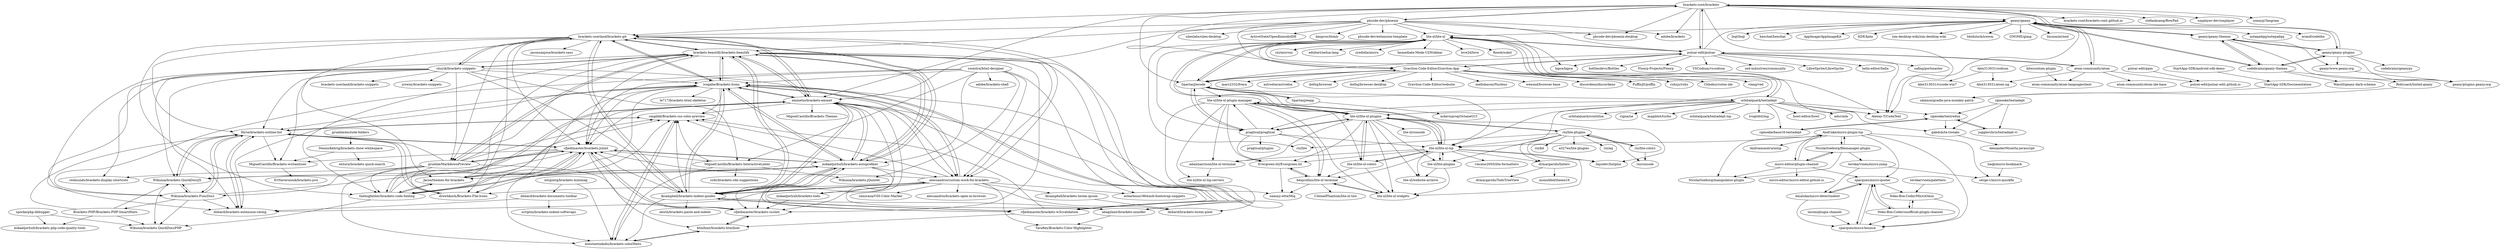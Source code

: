 digraph G {
"brackets-userland/brackets-git" -> "brackets-beautify/brackets-beautify"
"brackets-userland/brackets-git" -> "ivogabe/Brackets-Icons"
"brackets-userland/brackets-git" -> "emmetio/brackets-emmet"
"brackets-userland/brackets-git" -> "lkcampbell/brackets-indent-guides"
"brackets-userland/brackets-git" -> "mikaeljorhult/brackets-autoprefixer"
"brackets-userland/brackets-git" -> "cfjedimaster/brackets-jshint"
"brackets-userland/brackets-git" -> "cfjedimaster/brackets-w3cvalidation"
"brackets-userland/brackets-git" -> "thehogfather/brackets-code-folding"
"brackets-userland/brackets-git" -> "Jacse/themes-for-brackets"
"brackets-userland/brackets-git" -> "chuyik/brackets-snippets"
"brackets-userland/brackets-git" -> "Hirse/brackets-outline-list"
"brackets-userland/brackets-git" -> "gruehle/MarkdownPreview"
"brackets-userland/brackets-git" -> "drewbkoch/Brackets-File-Icons"
"brackets-userland/brackets-git" -> "alessandrio/custom-work-for-brackets"
"brackets-userland/brackets-git" -> "jasonsanjose/brackets-sass"
"geany/geany-themes" -> "geany/geany-plugins"
"geany/geany-themes" -> "geany/geany"
"geany/geany-themes" -> "codebrainz/geany-themes"
"geany/geany-themes" -> "geany/plugins.geany.org"
"geany/geany-themes" -> "geany/www.geany.org"
"codebrainz/geany-themes" -> "geany/geany-plugins"
"codebrainz/geany-themes" -> "geany/geany-themes"
"codebrainz/geany-themes" -> "geany/geany"
"codebrainz/geany-themes" -> "RobLoach/tinted-geany"
"codebrainz/geany-themes" -> "Wayn0/geany-dark-scheme"
"Graviton-Code-Editor/Graviton-App" -> "marc2332/freya" ["e"=1]
"Graviton-Code-Editor/Graviton-App" -> "lite-xl/lite-xl"
"Graviton-Code-Editor/Graviton-App" -> "astrodon/astrodon" ["e"=1]
"Graviton-Code-Editor/Graviton-App" -> "dothq/browser" ["e"=1]
"Graviton-Code-Editor/Graviton-App" -> "pulsar-edit/pulsar"
"Graviton-Code-Editor/Graviton-App" -> "dothq/browser-desktop" ["e"=1]
"Graviton-Code-Editor/Graviton-App" -> "Graviton-Code-Editor/website"
"Graviton-Code-Editor/Graviton-App" -> "SpartanJ/ecode"
"Graviton-Code-Editor/Graviton-App" -> "mellobacon/Nucleus" ["e"=1]
"Graviton-Code-Editor/Graviton-App" -> "wexond/browser-base" ["e"=1]
"Graviton-Code-Editor/Graviton-App" -> "discordeno/discordeno" ["e"=1]
"Graviton-Code-Editor/Graviton-App" -> "PuffinJS/puffin"
"Graviton-Code-Editor/Graviton-App" -> "ruhsjs/ruhs"
"Graviton-Code-Editor/Graviton-App" -> "Chhekur/colon-ide"
"Graviton-Code-Editor/Graviton-App" -> "vlang/ved" ["e"=1]
"mikaeljorhult/brackets-todo" -> "cfjedimaster/brackets-csslint"
"konstantinkobs/brackets-colorHints" -> "cmgddd/Brackets-css-color-preview"
"konstantinkobs/brackets-colorHints" -> "htmlhint/brackets-htmlhint"
"ivogabe/Brackets-Icons" -> "lkcampbell/brackets-indent-guides"
"ivogabe/Brackets-Icons" -> "brackets-beautify/brackets-beautify"
"ivogabe/Brackets-Icons" -> "cfjedimaster/brackets-w3cvalidation"
"ivogabe/Brackets-Icons" -> "mikaeljorhult/brackets-autoprefixer"
"ivogabe/Brackets-Icons" -> "emmetio/brackets-emmet"
"ivogabe/Brackets-Icons" -> "brackets-userland/brackets-git"
"ivogabe/Brackets-Icons" -> "cmgddd/Brackets-css-color-preview"
"ivogabe/Brackets-Icons" -> "alessandrio/custom-work-for-brackets"
"ivogabe/Brackets-Icons" -> "dnbard/brackets-extension-rating"
"ivogabe/Brackets-Icons" -> "drewbkoch/Brackets-File-Icons"
"ivogabe/Brackets-Icons" -> "konstantinkobs/brackets-colorHints"
"ivogabe/Brackets-Icons" -> "Hirse/brackets-outline-list"
"ivogabe/Brackets-Icons" -> "cfjedimaster/brackets-jshint"
"ivogabe/Brackets-Icons" -> "le717/brackets-html-skeleton"
"ivogabe/Brackets-Icons" -> "dnbard/brackets-lorem-pixel"
"SpartanJ/eepp" -> "SpartanJ/ecode"
"SpartanJ/eepp" -> "mdavisprog/OctaneGUI" ["e"=1]
"gruehle/exclude-folders" -> "DennisKehrig/brackets-show-whitespace"
"Jacse/themes-for-brackets" -> "thehogfather/brackets-code-folding"
"Jacse/themes-for-brackets" -> "cfjedimaster/brackets-jshint"
"mikaeljorhult/brackets-autoprefixer" -> "lkcampbell/brackets-indent-guides"
"mikaeljorhult/brackets-autoprefixer" -> "ivogabe/Brackets-Icons"
"mikaeljorhult/brackets-autoprefixer" -> "cfjedimaster/brackets-w3cvalidation"
"mikaeljorhult/brackets-autoprefixer" -> "cfjedimaster/brackets-jshint"
"mikaeljorhult/brackets-autoprefixer" -> "cmgddd/Brackets-css-color-preview"
"mikaeljorhult/brackets-autoprefixer" -> "thehogfather/brackets-code-folding"
"mikaeljorhult/brackets-autoprefixer" -> "emmetio/brackets-emmet"
"mikaeljorhult/brackets-autoprefixer" -> "brackets-beautify/brackets-beautify"
"mikaeljorhult/brackets-autoprefixer" -> "brackets-userland/brackets-git"
"mikaeljorhult/brackets-autoprefixer" -> "abagshaw/brackets-minifier"
"mikaeljorhult/brackets-autoprefixer" -> "Wikunia/brackets-QuickDocsJS"
"mikaeljorhult/brackets-autoprefixer" -> "alessandrio/custom-work-for-brackets"
"mikaeljorhult/brackets-autoprefixer" -> "cfjedimaster/brackets-csslint"
"mikaeljorhult/brackets-autoprefixer" -> "Jacse/themes-for-brackets"
"StartApp-SDK/Documentation" -> "uklance/gradle-java-monkey-patch"
"StartApp-SDK/android-sdk-demo" -> "StartApp-SDK/Documentation"
"Wikunia/brackets-QuickDocsJS" -> "Hirse/brackets-outline-list"
"Wikunia/brackets-QuickDocsJS" -> "Wikunia/brackets-QuickDocsPHP"
"Wikunia/brackets-QuickDocsJS" -> "Wikunia/brackets-FuncDocr"
"htmlhint/brackets-htmlhint" -> "cfjedimaster/brackets-csslint"
"htmlhint/brackets-htmlhint" -> "konstantinkobs/brackets-colorHints"
"geany/www.geany.org" -> "geany/plugins.geany.org"
"geany/geany" -> "geany/geany-plugins"
"geany/geany" -> "geany/geany-themes"
"geany/geany" -> "codebrainz/geany-themes"
"geany/geany" -> "notepadqq/notepadqq" ["e"=1]
"geany/geany" -> "Alexey-T/CudaText" ["e"=1]
"geany/geany" -> "eranif/codelite" ["e"=1]
"geany/geany" -> "lite-xl/lite-xl"
"geany/geany" -> "lxqt/lxqt" ["e"=1]
"geany/geany" -> "hexchat/hexchat" ["e"=1]
"geany/geany" -> "AppImage/AppImageKit" ["e"=1]
"geany/geany" -> "KDE/kate" ["e"=1]
"geany/geany" -> "zim-desktop-wiki/zim-desktop-wiki" ["e"=1]
"geany/geany" -> "bbidulock/icewm" ["e"=1]
"geany/geany" -> "GNOME/gimp" ["e"=1]
"geany/geany" -> "linuxmint/xed" ["e"=1]
"lite-xl/lite-xl" -> "rxi/lite" ["e"=1]
"lite-xl/lite-xl" -> "lite-xl/lite-xl-plugins"
"lite-xl/lite-xl" -> "pulsar-edit/pulsar"
"lite-xl/lite-xl" -> "SpartanJ/ecode"
"lite-xl/lite-xl" -> "orbitalquark/textadept"
"lite-xl/lite-xl" -> "lite-xl/lite-xl-lsp"
"lite-xl/lite-xl" -> "lapce/lapce" ["e"=1]
"lite-xl/lite-xl" -> "Alexey-T/CudaText" ["e"=1]
"lite-xl/lite-xl" -> "rxi/microui" ["e"=1]
"lite-xl/lite-xl" -> "edubart/nelua-lang" ["e"=1]
"lite-xl/lite-xl" -> "zyedidia/micro" ["e"=1]
"lite-xl/lite-xl" -> "Immediate-Mode-UI/Nuklear" ["e"=1]
"lite-xl/lite-xl" -> "love2d/love" ["e"=1]
"lite-xl/lite-xl" -> "pragtical/pragtical"
"lite-xl/lite-xl" -> "floooh/sokol" ["e"=1]
"orbitalquark/textadept" -> "rgieseke/textredux"
"orbitalquark/textadept" -> "howl-editor/howl" ["e"=1]
"orbitalquark/textadept" -> "rgieseke/base16-textadept"
"orbitalquark/textadept" -> "lite-xl/lite-xl"
"orbitalquark/textadept" -> "lite-xl/lite-xl-lsp"
"orbitalquark/textadept" -> "Alexey-T/CudaText" ["e"=1]
"orbitalquark/textadept" -> "adsr/mle" ["e"=1]
"orbitalquark/textadept" -> "orbitalquark/scintillua"
"orbitalquark/textadept" -> "gabdub/ta-tweaks"
"orbitalquark/textadept" -> "lite-xl/lite-xl-plugins"
"orbitalquark/textadept" -> "vigna/ne" ["e"=1]
"orbitalquark/textadept" -> "magiblot/turbo" ["e"=1]
"orbitalquark/textadept" -> "orbitalquark/textadept-lsp"
"orbitalquark/textadept" -> "pragtical/pragtical"
"orbitalquark/textadept" -> "troglobit/mg" ["e"=1]
"chuyik/brackets-snippets" -> "ivogabe/Brackets-Icons"
"chuyik/brackets-snippets" -> "brackets-userland/brackets-snippets"
"chuyik/brackets-snippets" -> "Wikunia/brackets-FuncDocr"
"chuyik/brackets-snippets" -> "dnbard/brackets-extension-rating"
"chuyik/brackets-snippets" -> "redmunds/brackets-display-shortcuts"
"chuyik/brackets-snippets" -> "jrowny/brackets-snippets"
"chuyik/brackets-snippets" -> "alessandrio/custom-work-for-brackets"
"chuyik/brackets-snippets" -> "brackets-beautify/brackets-beautify"
"chuyik/brackets-snippets" -> "Hirse/brackets-outline-list"
"chuyik/brackets-snippets" -> "lkcampbell/brackets-indent-guides"
"chuyik/brackets-snippets" -> "Wikunia/brackets-QuickDocsJS"
"chuyik/brackets-snippets" -> "gruehle/MarkdownPreview"
"chuyik/brackets-snippets" -> "MiguelCastillo/Brackets-InteractiveLinter"
"chuyik/brackets-snippets" -> "brackets-userland/brackets-git"
"chuyik/brackets-snippets" -> "MiguelCastillo/Brackets-wsSanitizer"
"dnbard/brackets-documents-toolbar" -> "dnbard/brackets-extension-rating"
"dnbard/brackets-documents-toolbar" -> "scriptin/brackets-indent-softwraps"
"geany/geany-plugins" -> "geany/geany"
"geany/geany-plugins" -> "geany/geany-themes"
"geany/geany-plugins" -> "codebrainz/geany-themes"
"geany/geany-plugins" -> "geany/plugins.geany.org"
"geany/geany-plugins" -> "codebrainz/geanypy"
"geany/geany-plugins" -> "geany/www.geany.org"
"atom-community/atom" -> "pulsar-edit/pulsar"
"atom-community/atom" -> "atom-community/atom-ide-base" ["e"=1]
"atom-community/atom" -> "atom-community/atom-languageclient"
"atom-community/atom" -> "Alex313031/atom-ng"
"atom-community/atom" -> "pulsar-edit/pulsar-edit.github.io"
"atom-community/atom" -> "brackets-cont/brackets"
"Brackets-PHP/Brackets-PHP-SmartHints" -> "mikaeljorhult/brackets-php-code-quality-tools"
"Brackets-PHP/Brackets-PHP-SmartHints" -> "Wikunia/brackets-QuickDocsPHP"
"Brackets-PHP/Brackets-PHP-SmartHints" -> "Hirse/brackets-outline-list"
"Brackets-PHP/Brackets-PHP-SmartHints" -> "Wikunia/brackets-QuickDocsJS"
"alessandrio/custom-work-for-brackets" -> "ivogabe/Brackets-Icons"
"alessandrio/custom-work-for-brackets" -> "lkcampbell/brackets-indent-guides"
"alessandrio/custom-work-for-brackets" -> "Taraflex/Brackets-Color-Highlighter"
"alessandrio/custom-work-for-brackets" -> "cfjedimaster/brackets-jshint"
"alessandrio/custom-work-for-brackets" -> "dnbard/brackets-extension-rating"
"alessandrio/custom-work-for-brackets" -> "dnbard/brackets-lorem-pixel"
"alessandrio/custom-work-for-brackets" -> "drewbkoch/Brackets-File-Icons"
"alessandrio/custom-work-for-brackets" -> "cfjedimaster/brackets-csslint"
"alessandrio/custom-work-for-brackets" -> "ramiraza/CSS-Color-Marker"
"alessandrio/custom-work-for-brackets" -> "lkcampbell/brackets-lorem-ipsum"
"alessandrio/custom-work-for-brackets" -> "cmgddd/Brackets-css-color-preview"
"alessandrio/custom-work-for-brackets" -> "mikaeljorhult/brackets-todo"
"alessandrio/custom-work-for-brackets" -> "acbarbosa1964/acb-bootstrap-snippets"
"alessandrio/custom-work-for-brackets" -> "alessandrio/brackets-open-in-browser"
"rxi/lite-plugins" -> "rxi/lite-colors"
"rxi/lite-plugins" -> "drmargarido/linters"
"rxi/lite-plugins" -> "rxi/console"
"rxi/lite-plugins" -> "rxi/kit" ["e"=1]
"rxi/lite-plugins" -> "rxi/lite" ["e"=1]
"rxi/lite-plugins" -> "a327ex/lite-plugins"
"rxi/lite-plugins" -> "lite-xl/lite-plugins"
"rxi/lite-plugins" -> "lite-xl/lite-xl-plugins"
"rxi/lite-plugins" -> "rxi/aq" ["e"=1]
"rxi/lite-plugins" -> "liquidev/lintplus"
"Hirse/brackets-outline-list" -> "Wikunia/brackets-QuickDocsJS"
"Hirse/brackets-outline-list" -> "cmgddd/Brackets-css-color-preview"
"Hirse/brackets-outline-list" -> "dnbard/brackets-extension-rating"
"Hirse/brackets-outline-list" -> "MiguelCastillo/Brackets-wsSanitizer"
"Hirse/brackets-outline-list" -> "Wikunia/brackets-FuncDocr"
"Hirse/brackets-outline-list" -> "drewbkoch/Brackets-File-Icons"
"Hirse/brackets-outline-list" -> "cfjedimaster/brackets-jshint"
"lite-xl/lite-plugins" -> "lite-xl/lite-xl-lsp"
"lite-xl/lite-plugins" -> "lite-xl/website-archive"
"lite-xl/lite-plugins" -> "lite-xl/lite-xl-widgets"
"Wikunia/brackets-FuncDocr" -> "Wikunia/brackets-QuickDocsJS"
"Wikunia/brackets-FuncDocr" -> "Hirse/brackets-outline-list"
"Wikunia/brackets-FuncDocr" -> "Wikunia/brackets-QuickDocsPHP"
"Wikunia/brackets-FuncDocr" -> "dnbard/brackets-extension-rating"
"Wikunia/brackets-FuncDocr" -> "cfjedimaster/brackets-jshint"
"Wikunia/brackets-FuncDocr" -> "Brackets-PHP/Brackets-PHP-SmartHints"
"cmgddd/Brackets-css-color-preview" -> "konstantinkobs/brackets-colorHints"
"cmgddd/Brackets-css-color-preview" -> "Hirse/brackets-outline-list"
"dnbard/brackets-extension-rating" -> "Hirse/brackets-outline-list"
"rxi/lite-colors" -> "rxi/lite-plugins"
"rxi/lite-colors" -> "rxi/console"
"MiguelCastillo/Brackets-wsSanitizer" -> "EvNaverniouk/brackets-jscs"
"sparques/micro-quoter" -> "sparques/micro-bounce"
"sparques/micro-quoter" -> "Neko-Box-Coder/MicroOmni"
"sparques/micro-quoter" -> "dmaluka/micro-detectindent"
"sparques/micro-quoter" -> "Neko-Box-Coder/unofficial-plugin-channel"
"drewbkoch/Brackets-File-Icons" -> "cmgddd/Brackets-css-color-preview"
"drewbkoch/Brackets-File-Icons" -> "Hirse/brackets-outline-list"
"drmargarido/linters" -> "drmargarido/TodoTreeView"
"drmargarido/linters" -> "monolifed/theme16"
"sparques/micro-bounce" -> "sparques/micro-quoter"
"brackets-cont/brackets" -> "phcode-dev/phoenix"
"brackets-cont/brackets" -> "pulsar-edit/pulsar"
"brackets-cont/brackets" -> "Alexey-T/CudaText" ["e"=1]
"brackets-cont/brackets" -> "atom-community/atom"
"brackets-cont/brackets" -> "brackets-cont/brackets-cont.github.io"
"brackets-cont/brackets" -> "Graviton-Code-Editor/Graviton-App"
"brackets-cont/brackets" -> "stefankueng/BowPad" ["e"=1]
"brackets-cont/brackets" -> "smplayer-dev/smplayer" ["e"=1]
"brackets-cont/brackets" -> "sonnyp/Tangram" ["e"=1]
"brackets-cont/brackets" -> "SpartanJ/ecode"
"brackets-cont/brackets" -> "phcode-dev/phoenix-desktop"
"brackets-cont/brackets" -> "brackets-userland/brackets-git"
"brackets-cont/brackets" -> "geany/geany"
"brackets-cont/brackets" -> "adobe/brackets" ["e"=1]
"brackets-cont/brackets" -> "emmetio/brackets-emmet"
"phcode-dev/phoenix" -> "brackets-cont/brackets"
"phcode-dev/phoenix" -> "phcode-dev/phoenix-desktop"
"phcode-dev/phoenix" -> "pulsar-edit/pulsar"
"phcode-dev/phoenix" -> "Alexey-T/CudaText" ["e"=1]
"phcode-dev/phoenix" -> "brackets-beautify/brackets-beautify"
"phcode-dev/phoenix" -> "emmetio/brackets-emmet"
"phcode-dev/phoenix" -> "ActiveState/OpenKomodoIDE"
"phcode-dev/phoenix" -> "lite-xl/lite-xl"
"phcode-dev/phoenix" -> "danpros/htmly" ["e"=1]
"phcode-dev/phoenix" -> "brackets-userland/brackets-git"
"phcode-dev/phoenix" -> "phcode-dev/extension-template"
"phcode-dev/phoenix" -> "adobe/brackets" ["e"=1]
"phcode-dev/phoenix" -> "silexlabs/silex-desktop" ["e"=1]
"phcode-dev/phoenix" -> "Graviton-Code-Editor/Graviton-App"
"swmitra/html-designer" -> "acbarbosa1964/acb-bootstrap-snippets"
"swmitra/html-designer" -> "ivogabe/Brackets-Icons"
"swmitra/html-designer" -> "MiguelCastillo/Brackets-InteractiveLinter"
"swmitra/html-designer" -> "cfjedimaster/brackets-jshint"
"swmitra/html-designer" -> "Wikunia/brackets-FuncDocr"
"swmitra/html-designer" -> "mikaeljorhult/brackets-autoprefixer"
"swmitra/html-designer" -> "Wikunia/brackets-jQuinter"
"swmitra/html-designer" -> "adobe/brackets-shell" ["e"=1]
"swmitra/html-designer" -> "alessandrio/custom-work-for-brackets"
"abagshaw/brackets-minifier" -> "Taraflex/Brackets-Color-Highlighter"
"rgieseke/base16-textadept" -> "rgieseke/textredux"
"lite-xl/lite-xl-lsp" -> "lite-xl/lite-xl-plugins"
"lite-xl/lite-xl-lsp" -> "lite-xl/lite-xl-widgets"
"lite-xl/lite-xl-lsp" -> "liquidev/lintplus"
"lite-xl/lite-xl-lsp" -> "lite-xl/lite-plugins"
"lite-xl/lite-xl-lsp" -> "lite-xl/lite-xl-colors"
"lite-xl/lite-xl-lsp" -> "benjcollins/lite-xl-terminal"
"lite-xl/lite-xl-lsp" -> "adamharrison/lite-xl-terminal"
"lite-xl/lite-xl-lsp" -> "drmargarido/linters"
"lite-xl/lite-xl-lsp" -> "vincens2005/lite-formatters"
"lite-xl/lite-xl-lsp" -> "lite-xl/lite-xl-plugin-manager"
"lite-xl/lite-xl-lsp" -> "lite-xl/website-archive"
"lite-xl/lite-xl-lsp" -> "Evergreen-lxl/Evergreen.lxl"
"zorgzerg/brackets-minimap" -> "konstantinkobs/brackets-colorHints"
"zorgzerg/brackets-minimap" -> "dnbard/brackets-documents-toolbar"
"haqk/micro-bookmark" -> "serge-v/micro-quickfix"
"terokarvinen/micro-jump" -> "serge-v/micro-quickfix"
"terokarvinen/micro-jump" -> "dmaluka/micro-detectindent"
"gabdub/ta-tweaks" -> "AlexanderMisel/ta-javascript"
"dmaluka/micro-detectindent" -> "sparques/micro-bounce"
"dmaluka/micro-detectindent" -> "sparques/micro-quoter"
"spocke/php-debugger" -> "mikaeljorhult/brackets-php-code-quality-tools"
"spocke/php-debugger" -> "Wikunia/brackets-QuickDocsPHP"
"lite-xl/lite-xl-widgets" -> "benjcollins/lite-xl-terminal"
"AndCake/micro-plugin-lsp" -> "NicolaiSoeborg/filemanager-plugin"
"AndCake/micro-plugin-lsp" -> "micro-editor/plugin-channel"
"AndCake/micro-plugin-lsp" -> "sparques/micro-quoter"
"AndCake/micro-plugin-lsp" -> "NicolaiSoeborg/manipulator-plugin"
"AndCake/micro-plugin-lsp" -> "sparques/micro-bounce"
"AndCake/micro-plugin-lsp" -> "Andriamanitra/mlsp"
"AndCake/micro-plugin-lsp" -> "serge-v/micro-quickfix"
"AndCake/micro-plugin-lsp" -> "lite-xl/lite-xl-lsp"
"cfjedimaster/brackets-jshint" -> "cfjedimaster/brackets-csslint"
"cfjedimaster/brackets-jshint" -> "thehogfather/brackets-code-folding"
"cfjedimaster/brackets-jshint" -> "mikaeljorhult/brackets-autoprefixer"
"cfjedimaster/brackets-jshint" -> "htmlhint/brackets-htmlhint"
"cfjedimaster/brackets-jshint" -> "Wikunia/brackets-QuickDocsJS"
"cfjedimaster/brackets-jshint" -> "Hirse/brackets-outline-list"
"cfjedimaster/brackets-jshint" -> "MiguelCastillo/Brackets-wsSanitizer"
"cfjedimaster/brackets-jshint" -> "gruehle/MarkdownPreview"
"cfjedimaster/brackets-jshint" -> "Jacse/themes-for-brackets"
"cfjedimaster/brackets-jshint" -> "MiguelCastillo/Brackets-InteractiveLinter"
"cfjedimaster/brackets-csslint" -> "htmlhint/brackets-htmlhint"
"cfjedimaster/brackets-csslint" -> "cfjedimaster/brackets-jshint"
"DennisKehrig/brackets-show-whitespace" -> "enturn/brackets-quick-search"
"DennisKehrig/brackets-show-whitespace" -> "MiguelCastillo/Brackets-wsSanitizer"
"lite-xl/lite-xl-plugins" -> "lite-xl/lite-xl-plugin-manager"
"lite-xl/lite-xl-plugins" -> "lite-xl/lite-xl-colors"
"lite-xl/lite-xl-plugins" -> "lite-xl/lite-xl-lsp"
"lite-xl/lite-xl-plugins" -> "lite-xl/lite-xl"
"lite-xl/lite-xl-plugins" -> "lite-xl/console"
"lite-xl/lite-xl-plugins" -> "lite-xl/lite-xl-widgets"
"lite-xl/lite-xl-plugins" -> "adamharrison/lite-xl-terminal"
"lite-xl/lite-xl-plugins" -> "rxi/lite-plugins"
"lite-xl/lite-xl-plugins" -> "pragtical/pragtical"
"lite-xl/lite-xl-plugins" -> "lite-xl/lite-plugins"
"lite-xl/lite-xl-plugins" -> "lite-xl/website-archive"
"lite-xl/lite-xl-plugins" -> "Evergreen-lxl/Evergreen.lxl"
"lite-xl/lite-xl-plugins" -> "liquidev/lintplus"
"cfjedimaster/brackets-w3cvalidation" -> "lkcampbell/brackets-indent-guides"
"cfjedimaster/brackets-w3cvalidation" -> "ivogabe/Brackets-Icons"
"cfjedimaster/brackets-w3cvalidation" -> "mikaeljorhult/brackets-autoprefixer"
"cfjedimaster/brackets-w3cvalidation" -> "htmlhint/brackets-htmlhint"
"cfjedimaster/brackets-w3cvalidation" -> "cmgddd/Brackets-css-color-preview"
"lite-xl/lite-xl-colors" -> "lite-xl/lite-xl-widgets"
"lite-xl/lite-xl-colors" -> "lite-xl/lite-xl-plugins"
"lite-xl/lite-xl-colors" -> "benjcollins/lite-xl-terminal"
"lite-xl/lite-xl-colors" -> "lite-xl/lite-xl-lsp"
"benjcollins/lite-xl-terminal" -> "Evergreen-lxl/Evergreen.lxl"
"benjcollins/lite-xl-terminal" -> "ColonelPhantom/lite-xl-tmt"
"benjcollins/lite-xl-terminal" -> "lite-xl/lite-xl-widgets"
"benjcollins/lite-xl-terminal" -> "sammy-ette/Miq"
"pulsar-edit/pulsar" -> "atom-community/atom"
"pulsar-edit/pulsar" -> "lite-xl/lite-xl"
"pulsar-edit/pulsar" -> "brackets-cont/brackets"
"pulsar-edit/pulsar" -> "lapce/lapce" ["e"=1]
"pulsar-edit/pulsar" -> "Graviton-Code-Editor/Graviton-App"
"pulsar-edit/pulsar" -> "Floorp-Projects/Floorp" ["e"=1]
"pulsar-edit/pulsar" -> "VSCodium/vscodium" ["e"=1]
"pulsar-edit/pulsar" -> "Alexey-T/CudaText" ["e"=1]
"pulsar-edit/pulsar" -> "geany/geany"
"pulsar-edit/pulsar" -> "zed-industries/community" ["e"=1]
"pulsar-edit/pulsar" -> "LibreSprite/LibreSprite" ["e"=1]
"pulsar-edit/pulsar" -> "helix-editor/helix" ["e"=1]
"pulsar-edit/pulsar" -> "safing/portmaster" ["e"=1]
"pulsar-edit/pulsar" -> "SpartanJ/ecode"
"pulsar-edit/pulsar" -> "bottlesdevs/Bottles" ["e"=1]
"SpartanJ/ecode" -> "SpartanJ/eepp"
"SpartanJ/ecode" -> "lite-xl/lite-xl"
"SpartanJ/ecode" -> "pragtical/pragtical"
"SpartanJ/ecode" -> "lite-xl/lite-xl-plugins"
"SpartanJ/ecode" -> "lite-xl/lite-xl-plugin-manager"
"SpartanJ/ecode" -> "orbitalquark/textadept"
"SpartanJ/ecode" -> "Graviton-Code-Editor/Graviton-App"
"SpartanJ/ecode" -> "lite-xl/lite-xl-lsp"
"lite-xl/lite-xl-plugin-manager" -> "lite-xl/lite-xl-plugins"
"lite-xl/lite-xl-plugin-manager" -> "adamharrison/lite-xl-terminal"
"lite-xl/lite-xl-plugin-manager" -> "lite-xl/lite-xl-widgets"
"lite-xl/lite-xl-plugin-manager" -> "sammy-ette/Miq"
"lite-xl/lite-xl-plugin-manager" -> "benjcollins/lite-xl-terminal"
"lite-xl/lite-xl-plugin-manager" -> "Evergreen-lxl/Evergreen.lxl"
"lite-xl/lite-xl-plugin-manager" -> "lite-xl/lite-xl-lsp"
"lite-xl/lite-xl-plugin-manager" -> "lite-xl/lite-xl-colors"
"lite-xl/lite-xl-plugin-manager" -> "lite-xl/lite-xl-lsp-servers"
"terokarvinen/palettero" -> "Neko-Box-Coder/MicroOmni"
"pulsar-edit/ppm" -> "pulsar-edit/pulsar-edit.github.io"
"Evergreen-lxl/Evergreen.lxl" -> "benjcollins/lite-xl-terminal"
"Evergreen-lxl/Evergreen.lxl" -> "sammy-ette/Miq"
"taconi/plugin-channel" -> "sparques/micro-bounce"
"Alex313031/codium" -> "Alex313031/vscode-win7"
"Alex313031/codium" -> "Alex313031/atom-ng"
"pragtical/pragtical" -> "lite-xl/lite-xl-plugin-manager"
"pragtical/pragtical" -> "pragtical/plugins"
"pragtical/pragtical" -> "lite-xl/lite-xl-lsp"
"pragtical/pragtical" -> "benjcollins/lite-xl-terminal"
"pragtical/pragtical" -> "lite-xl/lite-xl-plugins"
"pragtical/pragtical" -> "SpartanJ/ecode"
"pragtical/pragtical" -> "Evergreen-lxl/Evergreen.lxl"
"adamharrison/lite-xl-terminal" -> "lite-xl/lite-xl-lsp-servers"
"rgieseke/textredux" -> "rgieseke/base16-textadept"
"rgieseke/textredux" -> "gabdub/ta-tweaks"
"rgieseke/textredux" -> "jugglerchris/textadept-vi"
"brackets-beautify/brackets-beautify" -> "emmetio/brackets-emmet"
"brackets-beautify/brackets-beautify" -> "ivogabe/Brackets-Icons"
"brackets-beautify/brackets-beautify" -> "lkcampbell/brackets-indent-guides"
"brackets-beautify/brackets-beautify" -> "brackets-userland/brackets-git"
"brackets-beautify/brackets-beautify" -> "cfjedimaster/brackets-w3cvalidation"
"brackets-beautify/brackets-beautify" -> "mikaeljorhult/brackets-autoprefixer"
"brackets-beautify/brackets-beautify" -> "cfjedimaster/brackets-jshint"
"brackets-beautify/brackets-beautify" -> "thehogfather/brackets-code-folding"
"brackets-beautify/brackets-beautify" -> "gruehle/MarkdownPreview"
"brackets-beautify/brackets-beautify" -> "alessandrio/custom-work-for-brackets"
"brackets-beautify/brackets-beautify" -> "Jacse/themes-for-brackets"
"brackets-beautify/brackets-beautify" -> "chuyik/brackets-snippets"
"brackets-beautify/brackets-beautify" -> "cfjedimaster/brackets-csslint"
"brackets-beautify/brackets-beautify" -> "dnbard/brackets-extension-rating"
"brackets-beautify/brackets-beautify" -> "abagshaw/brackets-minifier"
"gruehle/MarkdownPreview" -> "cfjedimaster/brackets-jshint"
"gruehle/MarkdownPreview" -> "Hirse/brackets-outline-list"
"gruehle/MarkdownPreview" -> "cmgddd/Brackets-css-color-preview"
"gruehle/MarkdownPreview" -> "konstantinkobs/brackets-colorHints"
"gruehle/MarkdownPreview" -> "cfjedimaster/brackets-csslint"
"gruehle/MarkdownPreview" -> "brackets-beautify/brackets-beautify"
"gruehle/MarkdownPreview" -> "thehogfather/brackets-code-folding"
"gruehle/MarkdownPreview" -> "drewbkoch/Brackets-File-Icons"
"gruehle/MarkdownPreview" -> "Wikunia/brackets-FuncDocr"
"gruehle/MarkdownPreview" -> "ivogabe/Brackets-Icons"
"gruehle/MarkdownPreview" -> "redmunds/brackets-display-shortcuts"
"NicolaiSoeborg/filemanager-plugin" -> "micro-editor/plugin-channel"
"NicolaiSoeborg/filemanager-plugin" -> "AndCake/micro-plugin-lsp"
"NicolaiSoeborg/filemanager-plugin" -> "NicolaiSoeborg/manipulator-plugin"
"NicolaiSoeborg/filemanager-plugin" -> "terokarvinen/micro-jump"
"emmetio/brackets-emmet" -> "brackets-beautify/brackets-beautify"
"emmetio/brackets-emmet" -> "lkcampbell/brackets-indent-guides"
"emmetio/brackets-emmet" -> "ivogabe/Brackets-Icons"
"emmetio/brackets-emmet" -> "brackets-userland/brackets-git"
"emmetio/brackets-emmet" -> "mikaeljorhult/brackets-autoprefixer"
"emmetio/brackets-emmet" -> "cfjedimaster/brackets-w3cvalidation"
"emmetio/brackets-emmet" -> "thehogfather/brackets-code-folding"
"emmetio/brackets-emmet" -> "cfjedimaster/brackets-jshint"
"emmetio/brackets-emmet" -> "Jacse/themes-for-brackets"
"emmetio/brackets-emmet" -> "mikaeljorhult/brackets-todo"
"emmetio/brackets-emmet" -> "alessandrio/custom-work-for-brackets"
"emmetio/brackets-emmet" -> "cmgddd/Brackets-css-color-preview"
"emmetio/brackets-emmet" -> "cfjedimaster/brackets-csslint"
"emmetio/brackets-emmet" -> "abagshaw/brackets-minifier"
"emmetio/brackets-emmet" -> "MiguelCastillo/Brackets-Themes"
"micro-editor/plugin-channel" -> "NicolaiSoeborg/filemanager-plugin"
"micro-editor/plugin-channel" -> "AndCake/micro-plugin-lsp"
"micro-editor/plugin-channel" -> "NicolaiSoeborg/manipulator-plugin"
"micro-editor/plugin-channel" -> "sparques/micro-quoter"
"micro-editor/plugin-channel" -> "micro-editor/micro-editor.github.io"
"kiteco/atom-plugin" -> "atom-community/atom-languageclient"
"lkcampbell/brackets-indent-guides" -> "ivogabe/Brackets-Icons"
"lkcampbell/brackets-indent-guides" -> "cfjedimaster/brackets-w3cvalidation"
"lkcampbell/brackets-indent-guides" -> "mikaeljorhult/brackets-autoprefixer"
"lkcampbell/brackets-indent-guides" -> "brackets-beautify/brackets-beautify"
"lkcampbell/brackets-indent-guides" -> "emmetio/brackets-emmet"
"lkcampbell/brackets-indent-guides" -> "cmgddd/Brackets-css-color-preview"
"lkcampbell/brackets-indent-guides" -> "konstantinkobs/brackets-colorHints"
"lkcampbell/brackets-indent-guides" -> "cfjedimaster/brackets-jshint"
"lkcampbell/brackets-indent-guides" -> "alessandrio/custom-work-for-brackets"
"lkcampbell/brackets-indent-guides" -> "ahuth/brackets-paste-and-indent"
"lkcampbell/brackets-indent-guides" -> "abagshaw/brackets-minifier"
"lkcampbell/brackets-indent-guides" -> "brackets-userland/brackets-git"
"jugglerchris/textadept-vi" -> "rgieseke/textredux"
"RobLoach/tinted-geany" -> "uklance/gradle-java-monkey-patch"
"Neko-Box-Coder/unofficial-plugin-channel" -> "Neko-Box-Coder/MicroOmni"
"Neko-Box-Coder/unofficial-plugin-channel" -> "sparques/micro-bounce"
"Neko-Box-Coder/unofficial-plugin-channel" -> "sparques/micro-quoter"
"Neko-Box-Coder/MicroOmni" -> "Neko-Box-Coder/unofficial-plugin-channel"
"Neko-Box-Coder/MicroOmni" -> "sparques/micro-bounce"
"thehogfather/brackets-code-folding" -> "cfjedimaster/brackets-jshint"
"thehogfather/brackets-code-folding" -> "Jacse/themes-for-brackets"
"thehogfather/brackets-code-folding" -> "Wikunia/brackets-QuickDocsPHP"
"thehogfather/brackets-code-folding" -> "cmgddd/Brackets-css-color-preview"
"thehogfather/brackets-code-folding" -> "mikaeljorhult/brackets-autoprefixer"
"thehogfather/brackets-code-folding" -> "emmetio/brackets-emmet"
"rgieseke/textadept" -> "rgieseke/textredux"
"rgieseke/textadept" -> "jugglerchris/textadept-vi"
"rgieseke/textadept" -> "gabdub/ta-tweaks"
"lkcampbell/brackets-lorem-ipsum" -> "dnbard/brackets-lorem-pixel"
"MiguelCastillo/Brackets-InteractiveLinter" -> "cmgddd/Brackets-css-color-preview"
"MiguelCastillo/Brackets-InteractiveLinter" -> "Wikunia/brackets-jQuinter"
"MiguelCastillo/Brackets-InteractiveLinter" -> "szdc/brackets-cdn-suggestions"
"MiguelCastillo/Brackets-InteractiveLinter" -> "konstantinkobs/brackets-colorHints"
"brackets-userland/brackets-git" ["l"="-50.652,12.399"]
"brackets-beautify/brackets-beautify" ["l"="-50.635,12.389"]
"ivogabe/Brackets-Icons" ["l"="-50.618,12.359"]
"emmetio/brackets-emmet" ["l"="-50.621,12.408"]
"lkcampbell/brackets-indent-guides" ["l"="-50.627,12.371"]
"mikaeljorhult/brackets-autoprefixer" ["l"="-50.622,12.382"]
"cfjedimaster/brackets-jshint" ["l"="-50.641,12.367"]
"cfjedimaster/brackets-w3cvalidation" ["l"="-50.607,12.384"]
"thehogfather/brackets-code-folding" ["l"="-50.655,12.382"]
"Jacse/themes-for-brackets" ["l"="-50.642,12.411"]
"chuyik/brackets-snippets" ["l"="-50.651,12.341"]
"Hirse/brackets-outline-list" ["l"="-50.662,12.349"]
"gruehle/MarkdownPreview" ["l"="-50.659,12.363"]
"drewbkoch/Brackets-File-Icons" ["l"="-50.642,12.354"]
"alessandrio/custom-work-for-brackets" ["l"="-50.598,12.363"]
"jasonsanjose/brackets-sass" ["l"="-50.709,12.41"]
"geany/geany-themes" ["l"="-50.778,12.655"]
"geany/geany-plugins" ["l"="-50.797,12.638"]
"geany/geany" ["l"="-50.741,12.631"]
"codebrainz/geany-themes" ["l"="-50.792,12.676"]
"geany/plugins.geany.org" ["l"="-50.811,12.659"]
"geany/www.geany.org" ["l"="-50.814,12.648"]
"RobLoach/tinted-geany" ["l"="-50.842,12.703"]
"Wayn0/geany-dark-scheme" ["l"="-50.809,12.707"]
"Graviton-Code-Editor/Graviton-App" ["l"="-50.612,12.575"]
"marc2332/freya" ["l"="-9.607,-4.188"]
"lite-xl/lite-xl" ["l"="-50.629,12.642"]
"astrodon/astrodon" ["l"="2.366,-30.805"]
"dothq/browser" ["l"="53.698,25.264"]
"pulsar-edit/pulsar" ["l"="-50.666,12.58"]
"dothq/browser-desktop" ["l"="53.667,25.25"]
"Graviton-Code-Editor/website" ["l"="-50.583,12.577"]
"SpartanJ/ecode" ["l"="-50.593,12.634"]
"mellobacon/Nucleus" ["l"="42.101,19.859"]
"wexond/browser-base" ["l"="41.274,8.899"]
"discordeno/discordeno" ["l"="-54.744,6.083"]
"PuffinJS/puffin" ["l"="-50.597,12.548"]
"ruhsjs/ruhs" ["l"="-50.584,12.559"]
"Chhekur/colon-ide" ["l"="-50.56,12.558"]
"vlang/ved" ["l"="-24.356,-22.909"]
"mikaeljorhult/brackets-todo" ["l"="-50.58,12.392"]
"cfjedimaster/brackets-csslint" ["l"="-50.611,12.372"]
"konstantinkobs/brackets-colorHints" ["l"="-50.622,12.335"]
"cmgddd/Brackets-css-color-preview" ["l"="-50.631,12.353"]
"htmlhint/brackets-htmlhint" ["l"="-50.607,12.349"]
"dnbard/brackets-extension-rating" ["l"="-50.637,12.33"]
"le717/brackets-html-skeleton" ["l"="-50.577,12.31"]
"dnbard/brackets-lorem-pixel" ["l"="-50.574,12.349"]
"SpartanJ/eepp" ["l"="-50.553,12.615"]
"mdavisprog/OctaneGUI" ["l"="-20.232,-26.434"]
"gruehle/exclude-folders" ["l"="-50.794,12.306"]
"DennisKehrig/brackets-show-whitespace" ["l"="-50.757,12.32"]
"abagshaw/brackets-minifier" ["l"="-50.597,12.399"]
"Wikunia/brackets-QuickDocsJS" ["l"="-50.676,12.346"]
"StartApp-SDK/Documentation" ["l"="-50.913,12.741"]
"uklance/gradle-java-monkey-patch" ["l"="-50.88,12.723"]
"StartApp-SDK/android-sdk-demo" ["l"="-50.941,12.756"]
"Wikunia/brackets-QuickDocsPHP" ["l"="-50.697,12.334"]
"Wikunia/brackets-FuncDocr" ["l"="-50.663,12.327"]
"notepadqq/notepadqq" ["l"="-14.196,-0.904"]
"Alexey-T/CudaText" ["l"="-49.502,10.03"]
"eranif/codelite" ["l"="-21.541,-27.318"]
"lxqt/lxqt" ["l"="-12.908,-3.49"]
"hexchat/hexchat" ["l"="-49.534,2.618"]
"AppImage/AppImageKit" ["l"="-14.204,-0.982"]
"KDE/kate" ["l"="-32.584,-29.25"]
"zim-desktop-wiki/zim-desktop-wiki" ["l"="-34.939,14.905"]
"bbidulock/icewm" ["l"="-14.426,-4.016"]
"GNOME/gimp" ["l"="-32.84,-29.203"]
"linuxmint/xed" ["l"="-15.366,-3.657"]
"rxi/lite" ["l"="-21.986,-25.877"]
"lite-xl/lite-xl-plugins" ["l"="-50.6,12.706"]
"orbitalquark/textadept" ["l"="-50.55,12.666"]
"lite-xl/lite-xl-lsp" ["l"="-50.588,12.721"]
"lapce/lapce" ["l"="-13.567,-7.532"]
"rxi/microui" ["l"="-22.128,-25.798"]
"edubart/nelua-lang" ["l"="-21.492,-22.57"]
"zyedidia/micro" ["l"="-13.777,-7.214"]
"Immediate-Mode-UI/Nuklear" ["l"="-21.989,-25.825"]
"love2d/love" ["l"="-20.713,-23.11"]
"pragtical/pragtical" ["l"="-50.583,12.68"]
"floooh/sokol" ["l"="-22.092,-25.74"]
"rgieseke/textredux" ["l"="-50.489,12.684"]
"howl-editor/howl" ["l"="-50.042,8.908"]
"rgieseke/base16-textadept" ["l"="-50.509,12.685"]
"adsr/mle" ["l"="-11.705,-3.498"]
"orbitalquark/scintillua" ["l"="-50.513,12.642"]
"gabdub/ta-tweaks" ["l"="-50.489,12.663"]
"vigna/ne" ["l"="-11.746,-3.559"]
"magiblot/turbo" ["l"="-19.789,-46.916"]
"orbitalquark/textadept-lsp" ["l"="-50.517,12.663"]
"troglobit/mg" ["l"="-11.905,-3.42"]
"brackets-userland/brackets-snippets" ["l"="-50.656,12.292"]
"redmunds/brackets-display-shortcuts" ["l"="-50.68,12.328"]
"jrowny/brackets-snippets" ["l"="-50.676,12.294"]
"MiguelCastillo/Brackets-InteractiveLinter" ["l"="-50.621,12.313"]
"MiguelCastillo/Brackets-wsSanitizer" ["l"="-50.699,12.348"]
"dnbard/brackets-documents-toolbar" ["l"="-50.639,12.266"]
"scriptin/brackets-indent-softwraps" ["l"="-50.641,12.235"]
"codebrainz/geanypy" ["l"="-50.834,12.631"]
"atom-community/atom" ["l"="-50.72,12.54"]
"atom-community/atom-ide-base" ["l"="9.048,-43.981"]
"atom-community/atom-languageclient" ["l"="-50.768,12.521"]
"Alex313031/atom-ng" ["l"="-50.79,12.54"]
"pulsar-edit/pulsar-edit.github.io" ["l"="-50.747,12.51"]
"brackets-cont/brackets" ["l"="-50.665,12.528"]
"Brackets-PHP/Brackets-PHP-SmartHints" ["l"="-50.695,12.314"]
"mikaeljorhult/brackets-php-code-quality-tools" ["l"="-50.717,12.288"]
"Taraflex/Brackets-Color-Highlighter" ["l"="-50.563,12.385"]
"ramiraza/CSS-Color-Marker" ["l"="-50.567,12.361"]
"lkcampbell/brackets-lorem-ipsum" ["l"="-50.547,12.346"]
"acbarbosa1964/acb-bootstrap-snippets" ["l"="-50.564,12.325"]
"alessandrio/brackets-open-in-browser" ["l"="-50.553,12.367"]
"rxi/lite-plugins" ["l"="-50.618,12.767"]
"rxi/lite-colors" ["l"="-50.625,12.799"]
"drmargarido/linters" ["l"="-50.642,12.756"]
"rxi/console" ["l"="-50.607,12.805"]
"rxi/kit" ["l"="-22.268,-25.853"]
"a327ex/lite-plugins" ["l"="-50.645,12.792"]
"lite-xl/lite-plugins" ["l"="-50.597,12.745"]
"rxi/aq" ["l"="-22.308,-25.867"]
"liquidev/lintplus" ["l"="-50.618,12.736"]
"lite-xl/website-archive" ["l"="-50.607,12.728"]
"lite-xl/lite-xl-widgets" ["l"="-50.578,12.736"]
"EvNaverniouk/brackets-jscs" ["l"="-50.73,12.346"]
"sparques/micro-quoter" ["l"="-50.534,12.88"]
"sparques/micro-bounce" ["l"="-50.55,12.879"]
"Neko-Box-Coder/MicroOmni" ["l"="-50.55,12.905"]
"dmaluka/micro-detectindent" ["l"="-50.533,12.897"]
"Neko-Box-Coder/unofficial-plugin-channel" ["l"="-50.55,12.893"]
"drmargarido/TodoTreeView" ["l"="-50.668,12.778"]
"monolifed/theme16" ["l"="-50.669,12.758"]
"phcode-dev/phoenix" ["l"="-50.627,12.497"]
"brackets-cont/brackets-cont.github.io" ["l"="-50.689,12.51"]
"stefankueng/BowPad" ["l"="-49.507,9.922"]
"smplayer-dev/smplayer" ["l"="-36.6,21.625"]
"sonnyp/Tangram" ["l"="-16.259,-1.81"]
"phcode-dev/phoenix-desktop" ["l"="-50.662,12.493"]
"adobe/brackets" ["l"="-50.164,8.885"]
"ActiveState/OpenKomodoIDE" ["l"="-50.554,12.489"]
"danpros/htmly" ["l"="-15.468,28.656"]
"phcode-dev/extension-template" ["l"="-50.598,12.486"]
"silexlabs/silex-desktop" ["l"="15.822,-9.584"]
"swmitra/html-designer" ["l"="-50.601,12.327"]
"Wikunia/brackets-jQuinter" ["l"="-50.598,12.296"]
"adobe/brackets-shell" ["l"="-42.588,-34.676"]
"lite-xl/lite-xl-colors" ["l"="-50.573,12.723"]
"benjcollins/lite-xl-terminal" ["l"="-50.559,12.718"]
"adamharrison/lite-xl-terminal" ["l"="-50.563,12.735"]
"vincens2005/lite-formatters" ["l"="-50.57,12.758"]
"lite-xl/lite-xl-plugin-manager" ["l"="-50.574,12.705"]
"Evergreen-lxl/Evergreen.lxl" ["l"="-50.561,12.703"]
"zorgzerg/brackets-minimap" ["l"="-50.621,12.278"]
"haqk/micro-bookmark" ["l"="-50.517,12.917"]
"serge-v/micro-quickfix" ["l"="-50.522,12.887"]
"terokarvinen/micro-jump" ["l"="-50.51,12.898"]
"AlexanderMisel/ta-javascript" ["l"="-50.468,12.651"]
"spocke/php-debugger" ["l"="-50.726,12.306"]
"AndCake/micro-plugin-lsp" ["l"="-50.532,12.844"]
"NicolaiSoeborg/filemanager-plugin" ["l"="-50.516,12.866"]
"micro-editor/plugin-channel" ["l"="-50.495,12.865"]
"NicolaiSoeborg/manipulator-plugin" ["l"="-50.503,12.843"]
"Andriamanitra/mlsp" ["l"="-50.556,12.85"]
"enturn/brackets-quick-search" ["l"="-50.77,12.298"]
"lite-xl/console" ["l"="-50.634,12.713"]
"ColonelPhantom/lite-xl-tmt" ["l"="-50.53,12.738"]
"sammy-ette/Miq" ["l"="-50.542,12.711"]
"Floorp-Projects/Floorp" ["l"="-53.744,11.476"]
"VSCodium/vscodium" ["l"="-13.952,-7.59"]
"zed-industries/community" ["l"="-9.376,-4.233"]
"LibreSprite/LibreSprite" ["l"="-50.381,8.592"]
"helix-editor/helix" ["l"="-13.595,-7.389"]
"safing/portmaster" ["l"="-49.572,9.988"]
"bottlesdevs/Bottles" ["l"="-14.34,-0.919"]
"lite-xl/lite-xl-lsp-servers" ["l"="-50.546,12.728"]
"terokarvinen/palettero" ["l"="-50.557,12.93"]
"pulsar-edit/ppm" ["l"="-50.767,12.489"]
"taconi/plugin-channel" ["l"="-50.57,12.89"]
"Alex313031/codium" ["l"="-50.841,12.536"]
"Alex313031/vscode-win7" ["l"="-50.869,12.53"]
"pragtical/plugins" ["l"="-50.553,12.688"]
"jugglerchris/textadept-vi" ["l"="-50.466,12.696"]
"MiguelCastillo/Brackets-Themes" ["l"="-50.59,12.433"]
"micro-editor/micro-editor.github.io" ["l"="-50.458,12.887"]
"kiteco/atom-plugin" ["l"="-50.804,12.504"]
"ahuth/brackets-paste-and-indent" ["l"="-50.641,12.314"]
"rgieseke/textadept" ["l"="-50.457,12.677"]
"szdc/brackets-cdn-suggestions" ["l"="-50.6,12.278"]
}